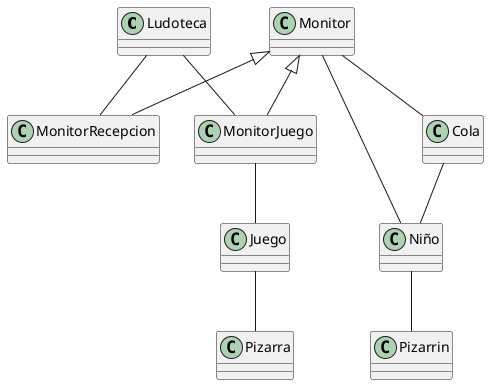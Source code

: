 @startuml

Ludoteca -- MonitorRecepcion 
Ludoteca -- MonitorJuego 

Monitor <|-- MonitorRecepcion
Monitor <|-- MonitorJuego

Monitor -- Cola 
Monitor -- Niño 

Niño -- Pizarrin 

Cola -- Niño 

MonitorJuego -- Juego 

Juego -- Pizarra 

@enduml
